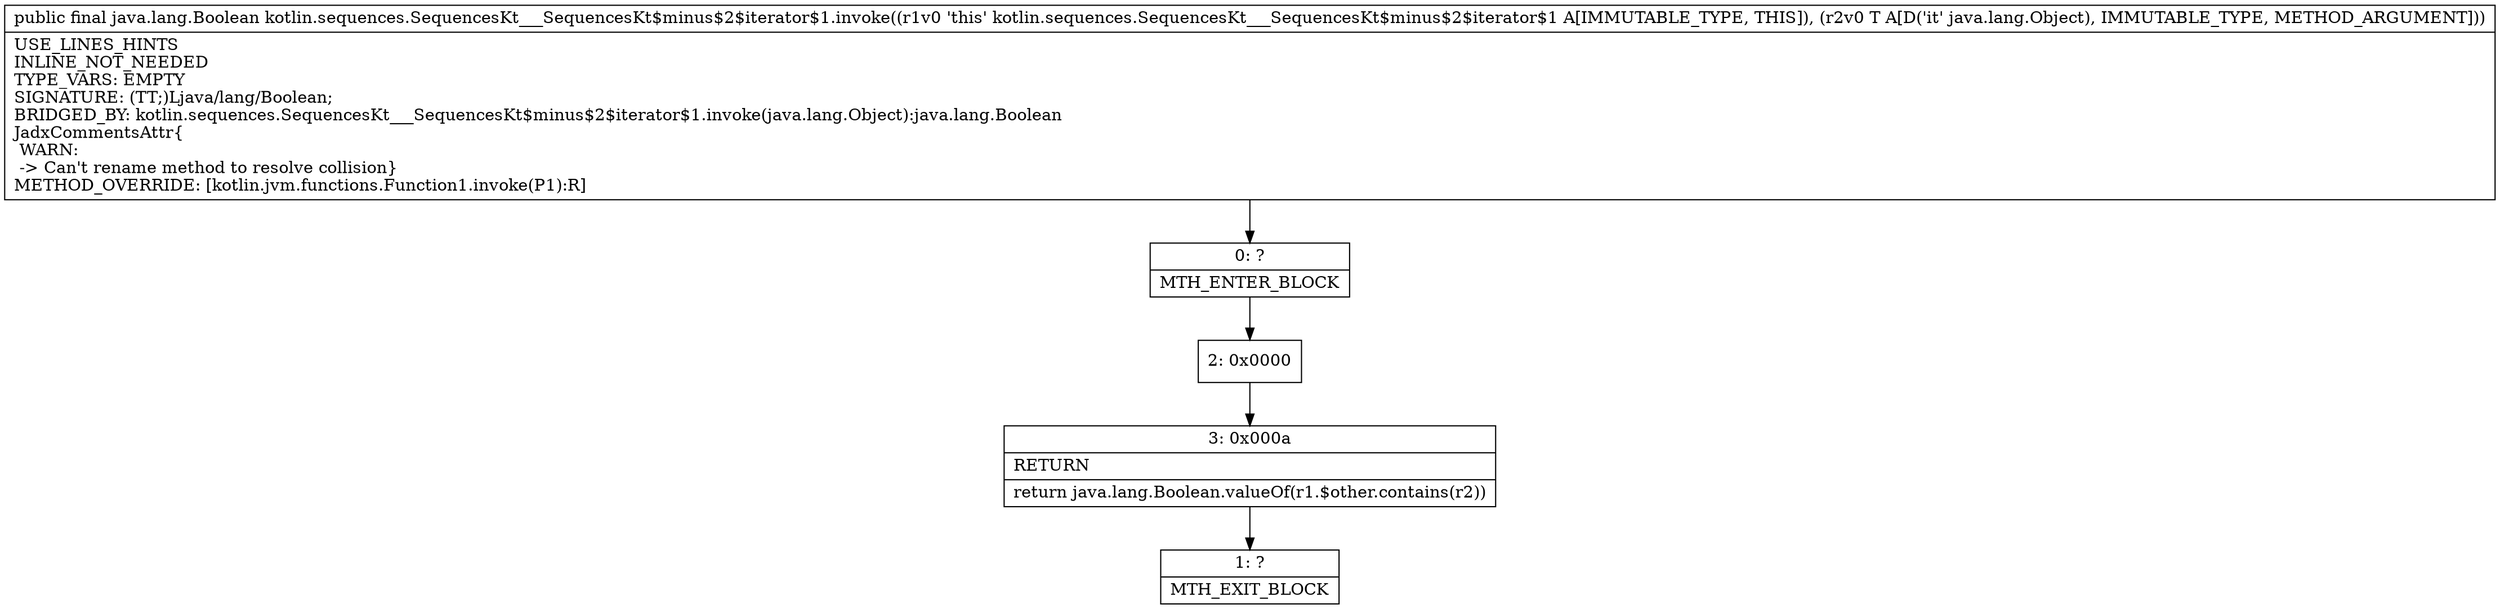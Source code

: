 digraph "CFG forkotlin.sequences.SequencesKt___SequencesKt$minus$2$iterator$1.invoke(Ljava\/lang\/Object;)Ljava\/lang\/Boolean;" {
Node_0 [shape=record,label="{0\:\ ?|MTH_ENTER_BLOCK\l}"];
Node_2 [shape=record,label="{2\:\ 0x0000}"];
Node_3 [shape=record,label="{3\:\ 0x000a|RETURN\l|return java.lang.Boolean.valueOf(r1.$other.contains(r2))\l}"];
Node_1 [shape=record,label="{1\:\ ?|MTH_EXIT_BLOCK\l}"];
MethodNode[shape=record,label="{public final java.lang.Boolean kotlin.sequences.SequencesKt___SequencesKt$minus$2$iterator$1.invoke((r1v0 'this' kotlin.sequences.SequencesKt___SequencesKt$minus$2$iterator$1 A[IMMUTABLE_TYPE, THIS]), (r2v0 T A[D('it' java.lang.Object), IMMUTABLE_TYPE, METHOD_ARGUMENT]))  | USE_LINES_HINTS\lINLINE_NOT_NEEDED\lTYPE_VARS: EMPTY\lSIGNATURE: (TT;)Ljava\/lang\/Boolean;\lBRIDGED_BY: kotlin.sequences.SequencesKt___SequencesKt$minus$2$iterator$1.invoke(java.lang.Object):java.lang.Boolean\lJadxCommentsAttr\{\l WARN: \l \-\> Can't rename method to resolve collision\}\lMETHOD_OVERRIDE: [kotlin.jvm.functions.Function1.invoke(P1):R]\l}"];
MethodNode -> Node_0;Node_0 -> Node_2;
Node_2 -> Node_3;
Node_3 -> Node_1;
}

